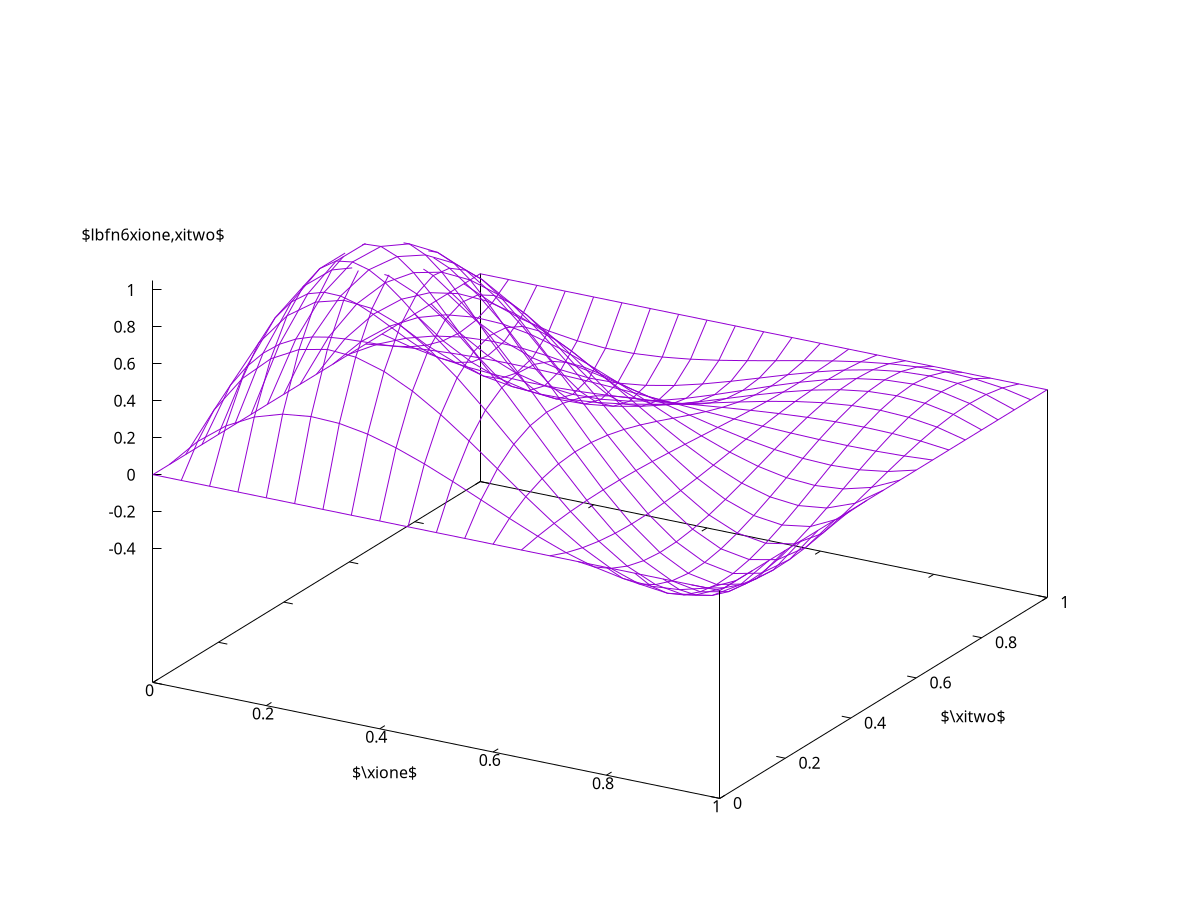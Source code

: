 #set title "Bicubic Lagrange basis functions"
set nokey
set samples 21
set isosample 21
set xlabel "$\\xione$"
set ylabel "$\\xitwo$"
set label 6  "$\\lbfn{6}{\\xione,\\xitwo}$"  at 0.00, 0.00, 1.30 centre
#set xtics  0.00,0.25,1
#set ytics -0.25,0.25,1
phi1(z)=0.5*(3.0*z-1.0)*(3.0*z-2.0)*(1.0-z)
phi2(z)=4.5*z*(3.0*z-2.0)*(z-1.0)
phi3(z)=4.5*z*(3.0*z-1.0)*(1.0-z)
phi4(z)=0.5*z*(3.0*z-1.0)*(3.0*z-2.0)
psi6(x,y)=phi2(x)*phi2(y)
set xrange [0:1]
set yrange [0:1]
set zrange [-0.4:1.05]
splot psi6(x,y)

